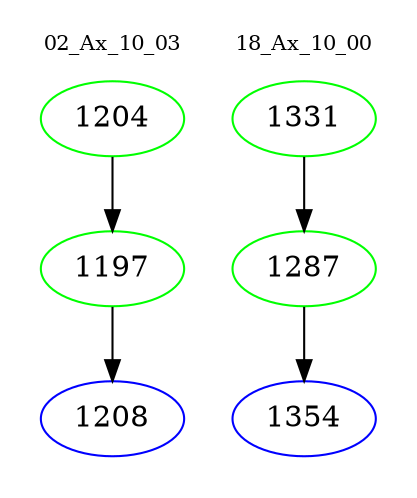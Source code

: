 digraph{
subgraph cluster_0 {
color = white
label = "02_Ax_10_03";
fontsize=10;
T0_1204 [label="1204", color="green"]
T0_1204 -> T0_1197 [color="black"]
T0_1197 [label="1197", color="green"]
T0_1197 -> T0_1208 [color="black"]
T0_1208 [label="1208", color="blue"]
}
subgraph cluster_1 {
color = white
label = "18_Ax_10_00";
fontsize=10;
T1_1331 [label="1331", color="green"]
T1_1331 -> T1_1287 [color="black"]
T1_1287 [label="1287", color="green"]
T1_1287 -> T1_1354 [color="black"]
T1_1354 [label="1354", color="blue"]
}
}
